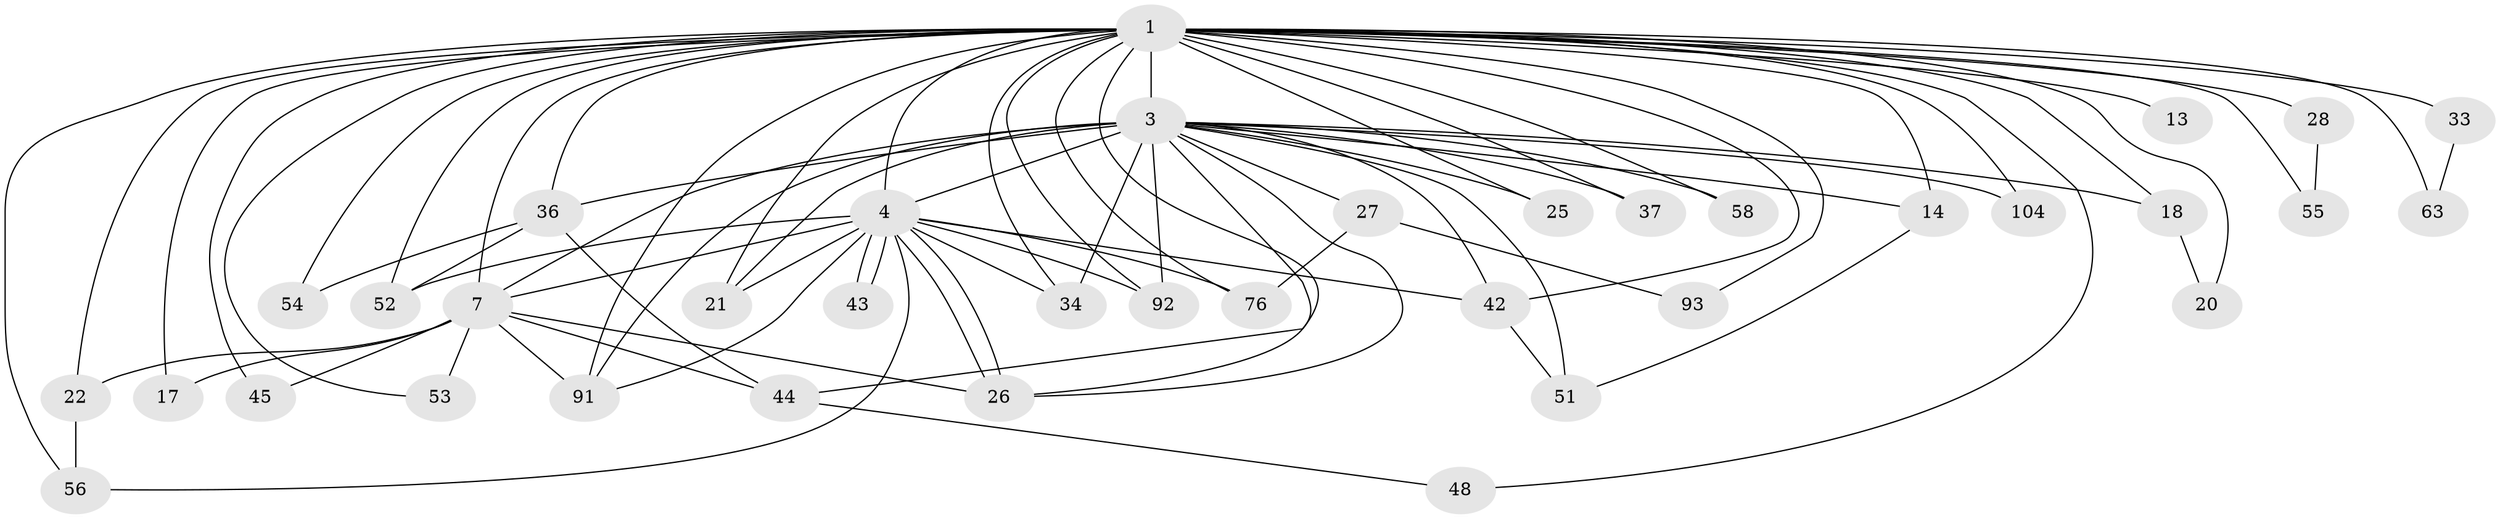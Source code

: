 // original degree distribution, {15: 0.007936507936507936, 17: 0.007936507936507936, 22: 0.015873015873015872, 30: 0.007936507936507936, 20: 0.015873015873015872, 33: 0.007936507936507936, 32: 0.007936507936507936, 16: 0.007936507936507936, 3: 0.29365079365079366, 5: 0.047619047619047616, 2: 0.4523809523809524, 4: 0.10317460317460317, 7: 0.015873015873015872, 6: 0.007936507936507936}
// Generated by graph-tools (version 1.1) at 2025/17/03/04/25 18:17:31]
// undirected, 37 vertices, 82 edges
graph export_dot {
graph [start="1"]
  node [color=gray90,style=filled];
  1 [super="+2"];
  3 [super="+59+46+5+88+84+78+16+89"];
  4 [super="+73+79+70+30+74+96+47"];
  7 [super="+50+19+11+12"];
  13;
  14;
  17;
  18;
  20;
  21 [super="+29"];
  22 [super="+23"];
  25;
  26 [super="+109+100+67"];
  27;
  28;
  33 [super="+81"];
  34 [super="+66"];
  36 [super="+69+40"];
  37;
  42;
  43;
  44 [super="+90"];
  45 [super="+62"];
  48;
  51 [super="+75"];
  52 [super="+112"];
  53 [super="+57"];
  54;
  55 [super="+65"];
  56 [super="+61"];
  58;
  63;
  76 [super="+116"];
  91 [super="+95"];
  92 [super="+98"];
  93;
  104;
  1 -- 3 [weight=28];
  1 -- 4 [weight=14];
  1 -- 7 [weight=11];
  1 -- 54;
  1 -- 13 [weight=2];
  1 -- 14;
  1 -- 17;
  1 -- 18 [weight=2];
  1 -- 20;
  1 -- 21;
  1 -- 22 [weight=3];
  1 -- 25;
  1 -- 26 [weight=2];
  1 -- 28 [weight=2];
  1 -- 33 [weight=3];
  1 -- 34;
  1 -- 36 [weight=5];
  1 -- 37;
  1 -- 42;
  1 -- 45 [weight=3];
  1 -- 48;
  1 -- 52 [weight=2];
  1 -- 53;
  1 -- 55 [weight=2];
  1 -- 56;
  1 -- 58 [weight=2];
  1 -- 63;
  1 -- 76;
  1 -- 91;
  1 -- 92;
  1 -- 93;
  1 -- 104;
  3 -- 4 [weight=5];
  3 -- 7 [weight=7];
  3 -- 21 [weight=3];
  3 -- 25;
  3 -- 42;
  3 -- 34 [weight=2];
  3 -- 14 [weight=2];
  3 -- 91;
  3 -- 26;
  3 -- 18;
  3 -- 27;
  3 -- 92 [weight=2];
  3 -- 37;
  3 -- 104;
  3 -- 44;
  3 -- 51;
  3 -- 58;
  3 -- 36;
  4 -- 7 [weight=4];
  4 -- 26 [weight=2];
  4 -- 26;
  4 -- 43;
  4 -- 43;
  4 -- 52;
  4 -- 91;
  4 -- 56;
  4 -- 42 [weight=2];
  4 -- 21 [weight=2];
  4 -- 76;
  4 -- 34;
  4 -- 92;
  7 -- 17;
  7 -- 26;
  7 -- 53;
  7 -- 91;
  7 -- 44;
  7 -- 22;
  7 -- 45;
  14 -- 51;
  18 -- 20;
  22 -- 56;
  27 -- 93;
  27 -- 76;
  28 -- 55;
  33 -- 63;
  36 -- 54;
  36 -- 52;
  36 -- 44;
  42 -- 51;
  44 -- 48;
}
